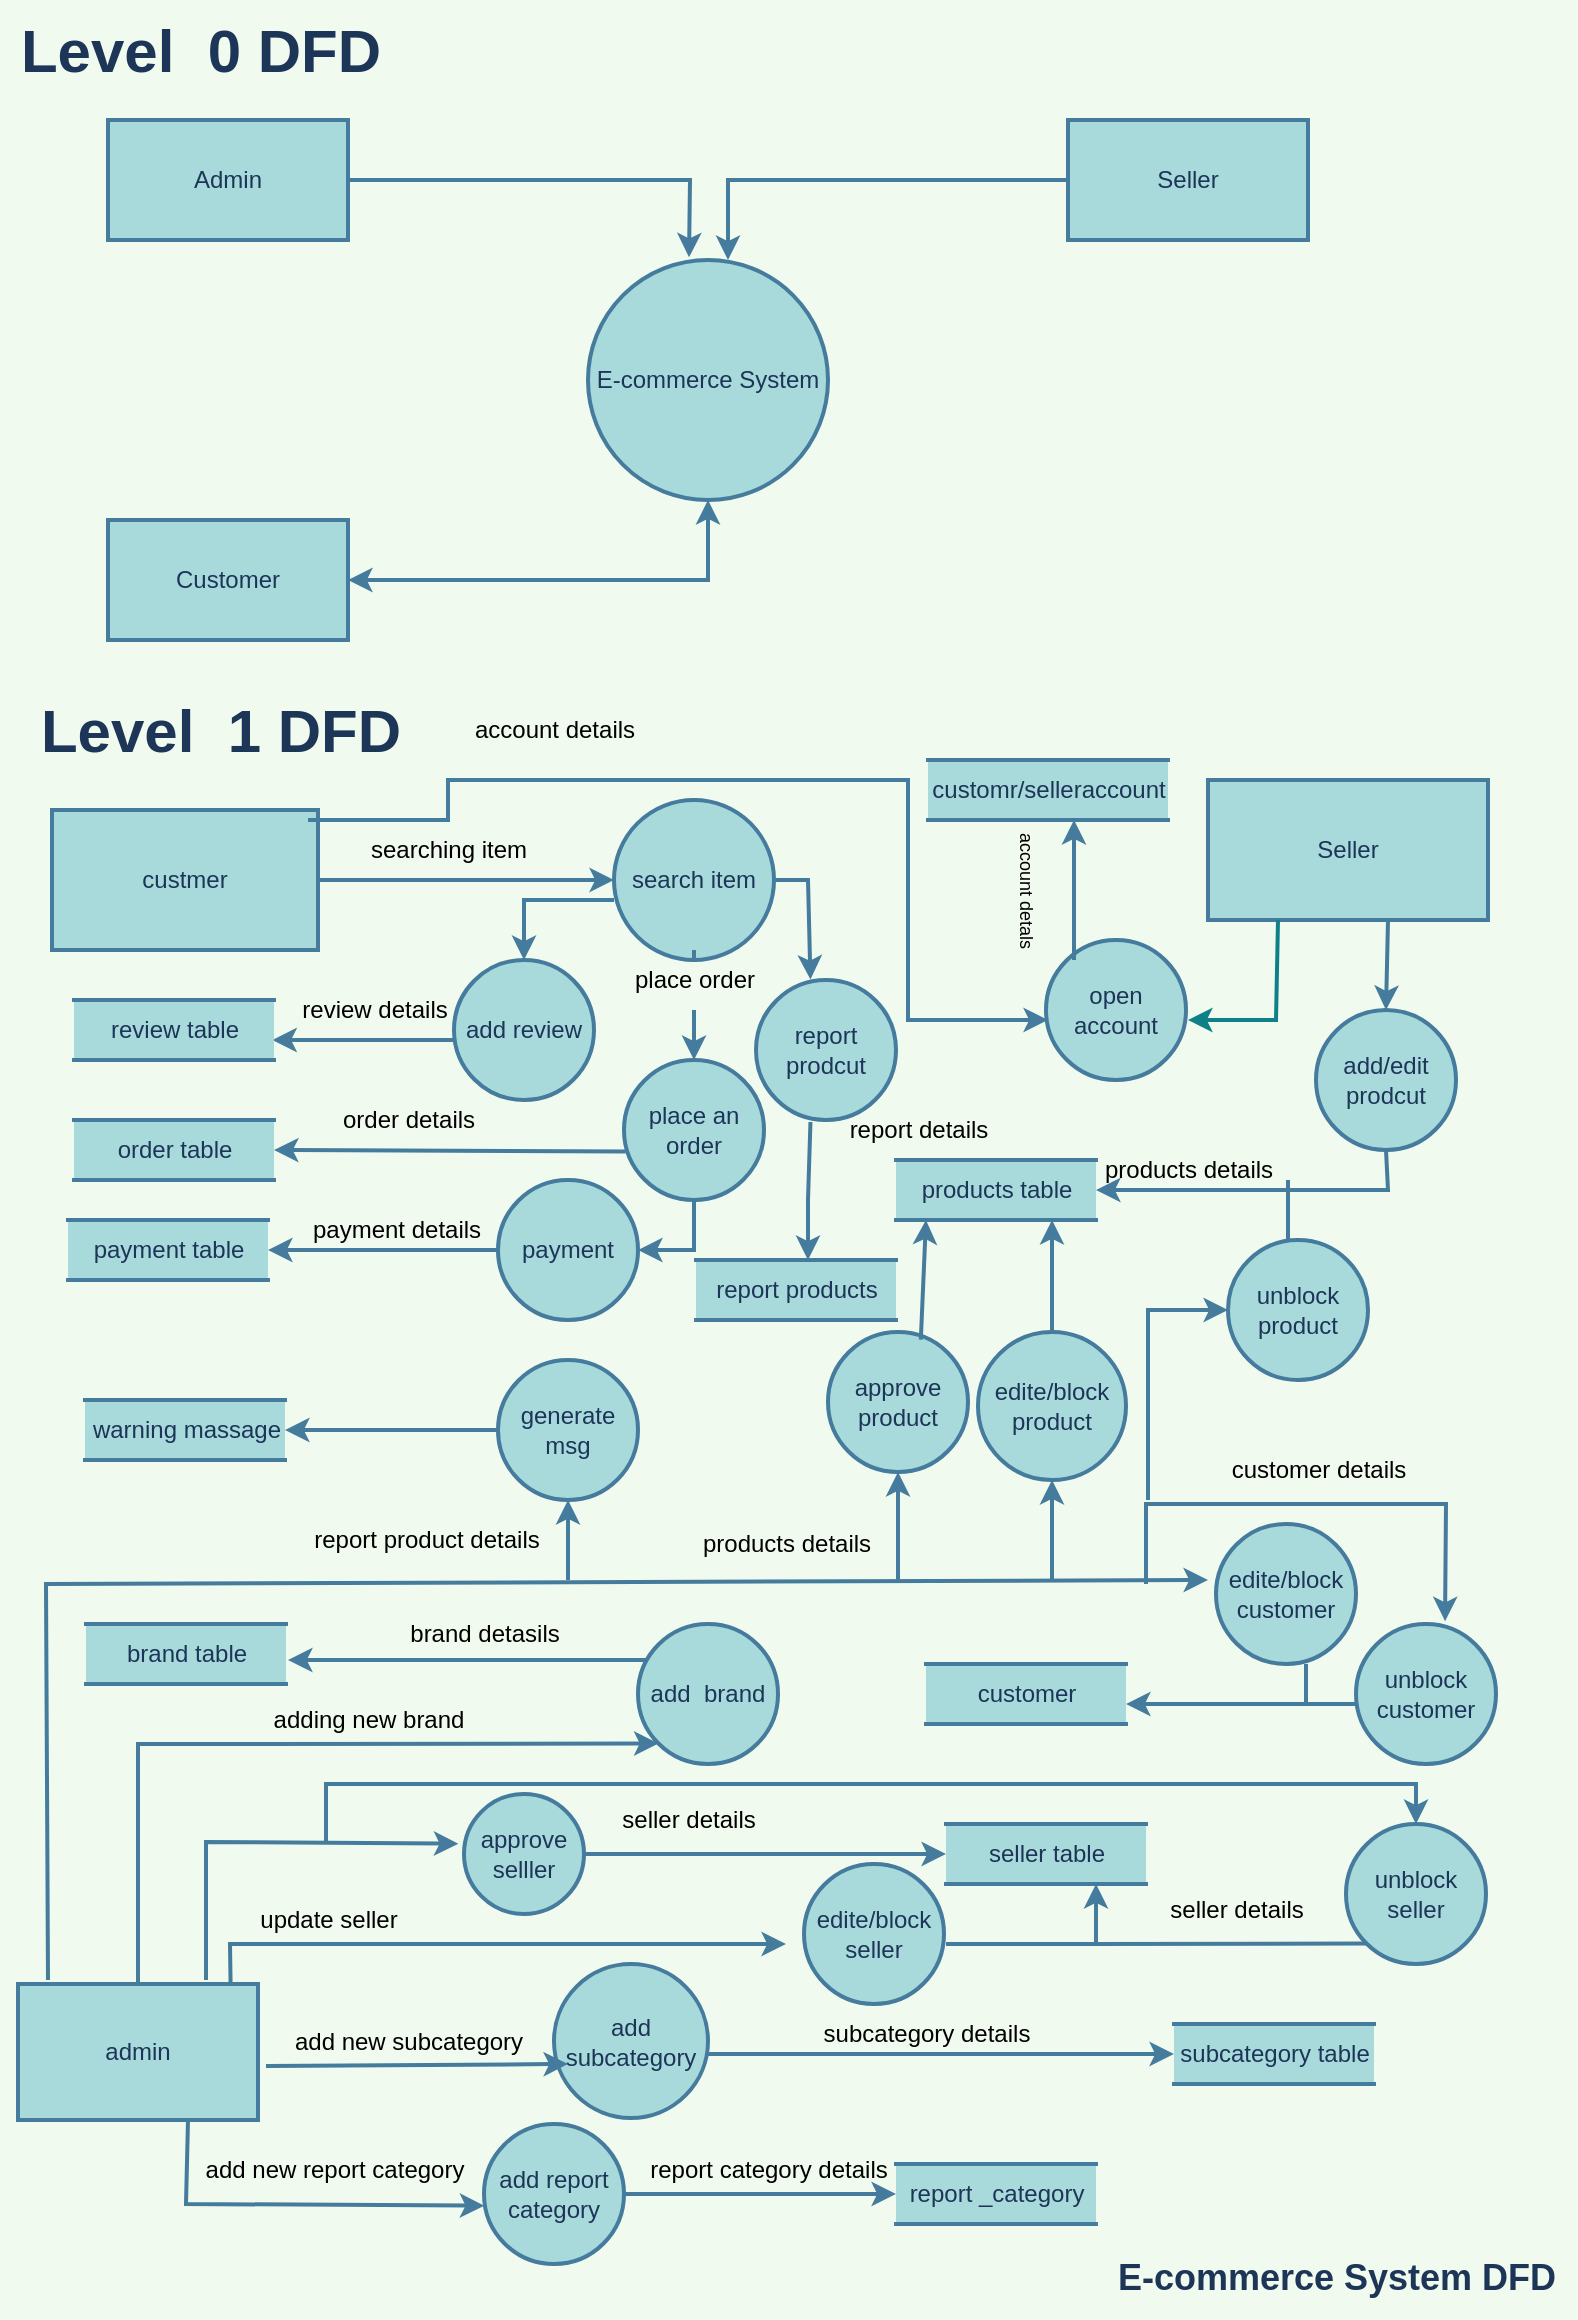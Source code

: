 <mxfile version="20.5.1" type="github">
  <diagram id="6LHt8cgfbqG_op0viOgs" name="Page-1">
    <mxGraphModel dx="1038" dy="571" grid="1" gridSize="10" guides="1" tooltips="1" connect="1" arrows="1" fold="1" page="1" pageScale="1" pageWidth="827" pageHeight="1169" background="#F1FAEE" math="0" shadow="0">
      <root>
        <mxCell id="0" />
        <mxCell id="1" parent="0" />
        <mxCell id="5K8ycT09jUTQX0kZtNFb-1" value="Admin" style="rounded=0;whiteSpace=wrap;html=1;strokeColor=#457B9D;fontColor=#1D3557;fillColor=#A8DADC;strokeWidth=2;" parent="1" vertex="1">
          <mxGeometry x="90" y="70" width="120" height="60" as="geometry" />
        </mxCell>
        <mxCell id="5K8ycT09jUTQX0kZtNFb-2" value="Customer" style="rounded=0;whiteSpace=wrap;html=1;strokeColor=#457B9D;fontColor=#1D3557;fillColor=#A8DADC;strokeWidth=2;" parent="1" vertex="1">
          <mxGeometry x="90" y="270" width="120" height="60" as="geometry" />
        </mxCell>
        <mxCell id="5K8ycT09jUTQX0kZtNFb-3" value="Seller" style="rounded=0;whiteSpace=wrap;html=1;strokeColor=#457B9D;fontColor=#1D3557;fillColor=#A8DADC;strokeWidth=2;" parent="1" vertex="1">
          <mxGeometry x="570" y="70" width="120" height="60" as="geometry" />
        </mxCell>
        <mxCell id="5K8ycT09jUTQX0kZtNFb-5" value="E-commerce System" style="ellipse;whiteSpace=wrap;html=1;aspect=fixed;strokeColor=#457B9D;fontColor=#1D3557;fillColor=#A8DADC;rounded=0;strokeWidth=2;" parent="1" vertex="1">
          <mxGeometry x="330" y="140" width="120" height="120" as="geometry" />
        </mxCell>
        <mxCell id="5K8ycT09jUTQX0kZtNFb-6" value="&lt;b style=&quot;font-size: 30px;&quot;&gt;Level&amp;nbsp; 0 DFD&lt;/b&gt;" style="text;html=1;align=center;verticalAlign=middle;resizable=0;points=[];autosize=1;strokeColor=none;fillColor=none;fontColor=#1D3557;fontSize=30;rounded=0;" parent="1" vertex="1">
          <mxGeometry x="36" y="10" width="200" height="50" as="geometry" />
        </mxCell>
        <mxCell id="5K8ycT09jUTQX0kZtNFb-7" value="" style="endArrow=classic;html=1;rounded=0;strokeColor=#457B9D;fontSize=30;fontColor=#1D3557;fillColor=#A8DADC;exitX=1;exitY=0.5;exitDx=0;exitDy=0;entryX=0.5;entryY=1;entryDx=0;entryDy=0;startArrow=classic;startFill=1;endFill=1;labelBackgroundColor=#F1FAEE;strokeWidth=2;" parent="1" source="5K8ycT09jUTQX0kZtNFb-2" target="5K8ycT09jUTQX0kZtNFb-5" edge="1">
          <mxGeometry width="50" height="50" relative="1" as="geometry">
            <mxPoint x="400" y="240" as="sourcePoint" />
            <mxPoint x="390" y="300" as="targetPoint" />
            <Array as="points">
              <mxPoint x="390" y="300" />
            </Array>
          </mxGeometry>
        </mxCell>
        <mxCell id="5K8ycT09jUTQX0kZtNFb-8" value="" style="endArrow=classic;html=1;rounded=0;strokeColor=#457B9D;fontSize=30;fontColor=#1D3557;fillColor=#A8DADC;exitX=1;exitY=0.5;exitDx=0;exitDy=0;entryX=0.421;entryY=-0.011;entryDx=0;entryDy=0;endFill=1;entryPerimeter=0;labelBackgroundColor=#F1FAEE;strokeWidth=2;" parent="1" source="5K8ycT09jUTQX0kZtNFb-1" target="5K8ycT09jUTQX0kZtNFb-5" edge="1">
          <mxGeometry width="50" height="50" relative="1" as="geometry">
            <mxPoint x="400" y="240" as="sourcePoint" />
            <mxPoint x="410" y="100" as="targetPoint" />
            <Array as="points">
              <mxPoint x="381" y="100" />
            </Array>
          </mxGeometry>
        </mxCell>
        <mxCell id="5K8ycT09jUTQX0kZtNFb-9" value="" style="endArrow=none;html=1;rounded=0;strokeColor=#457B9D;fontSize=30;fontColor=#1D3557;fillColor=#A8DADC;entryX=0;entryY=0.5;entryDx=0;entryDy=0;endFill=0;startArrow=classic;startFill=1;labelBackgroundColor=#F1FAEE;strokeWidth=2;" parent="1" target="5K8ycT09jUTQX0kZtNFb-3" edge="1">
          <mxGeometry width="50" height="50" relative="1" as="geometry">
            <mxPoint x="400" y="140" as="sourcePoint" />
            <mxPoint x="450" y="190" as="targetPoint" />
            <Array as="points">
              <mxPoint x="400" y="100" />
            </Array>
          </mxGeometry>
        </mxCell>
        <mxCell id="5K8ycT09jUTQX0kZtNFb-11" value="&lt;b style=&quot;font-size: 30px;&quot;&gt;Level&amp;nbsp; 1 DFD&lt;/b&gt;" style="text;html=1;align=center;verticalAlign=middle;resizable=0;points=[];autosize=1;strokeColor=none;fillColor=none;fontColor=#1D3557;fontSize=30;rounded=0;strokeWidth=2;" parent="1" vertex="1">
          <mxGeometry x="46" y="350" width="200" height="50" as="geometry" />
        </mxCell>
        <mxCell id="5K8ycT09jUTQX0kZtNFb-12" value="custmer" style="rounded=0;whiteSpace=wrap;html=1;strokeColor=#457B9D;fontColor=#1D3557;fillColor=#A8DADC;strokeWidth=2;" parent="1" vertex="1">
          <mxGeometry x="62" y="415" width="133" height="70" as="geometry" />
        </mxCell>
        <mxCell id="5K8ycT09jUTQX0kZtNFb-13" value="admin" style="rounded=0;whiteSpace=wrap;html=1;strokeColor=#457B9D;fontColor=#1D3557;fillColor=#A8DADC;strokeWidth=2;" parent="1" vertex="1">
          <mxGeometry x="45" y="1002" width="120" height="68" as="geometry" />
        </mxCell>
        <mxCell id="5K8ycT09jUTQX0kZtNFb-14" value="Seller" style="rounded=0;whiteSpace=wrap;html=1;strokeColor=#457B9D;fontColor=#1D3557;fillColor=#A8DADC;strokeWidth=2;" parent="1" vertex="1">
          <mxGeometry x="640" y="400" width="140" height="70" as="geometry" />
        </mxCell>
        <mxCell id="5K8ycT09jUTQX0kZtNFb-15" value="search item" style="ellipse;whiteSpace=wrap;html=1;aspect=fixed;strokeColor=#457B9D;fontColor=#1D3557;fillColor=#A8DADC;rounded=0;strokeWidth=2;" parent="1" vertex="1">
          <mxGeometry x="343" y="410" width="80" height="80" as="geometry" />
        </mxCell>
        <mxCell id="5K8ycT09jUTQX0kZtNFb-19" value="place an order" style="ellipse;whiteSpace=wrap;html=1;aspect=fixed;strokeColor=#457B9D;fontColor=#1D3557;fillColor=#A8DADC;rounded=0;strokeWidth=2;" parent="1" vertex="1">
          <mxGeometry x="348" y="540" width="70" height="70" as="geometry" />
        </mxCell>
        <mxCell id="5K8ycT09jUTQX0kZtNFb-20" value="" style="endArrow=classic;html=1;rounded=0;strokeColor=#457B9D;fontSize=30;fontColor=#1D3557;fillColor=#A8DADC;exitX=1;exitY=0.5;exitDx=0;exitDy=0;endFill=1;labelBackgroundColor=#F1FAEE;strokeWidth=2;" parent="1" source="5K8ycT09jUTQX0kZtNFb-12" edge="1">
          <mxGeometry width="50" height="50" relative="1" as="geometry">
            <mxPoint x="383" y="670" as="sourcePoint" />
            <mxPoint x="343" y="450" as="targetPoint" />
          </mxGeometry>
        </mxCell>
        <mxCell id="5K8ycT09jUTQX0kZtNFb-21" value="" style="endArrow=classic;html=1;rounded=0;strokeColor=#457B9D;fontSize=30;fontColor=#1D3557;fillColor=#A8DADC;exitX=0.5;exitY=1;exitDx=0;exitDy=0;entryX=0.5;entryY=0;entryDx=0;entryDy=0;labelBackgroundColor=#F1FAEE;strokeWidth=2;startArrow=none;" parent="1" source="WDF7Qf-4VQXUCHaemcdz-16" target="5K8ycT09jUTQX0kZtNFb-19" edge="1">
          <mxGeometry width="50" height="50" relative="1" as="geometry">
            <mxPoint x="383" y="670" as="sourcePoint" />
            <mxPoint x="433" y="620" as="targetPoint" />
          </mxGeometry>
        </mxCell>
        <mxCell id="5K8ycT09jUTQX0kZtNFb-22" value="payment" style="ellipse;whiteSpace=wrap;html=1;aspect=fixed;strokeColor=#457B9D;fontColor=#1D3557;fillColor=#A8DADC;rounded=0;strokeWidth=2;" parent="1" vertex="1">
          <mxGeometry x="285" y="600" width="70" height="70" as="geometry" />
        </mxCell>
        <mxCell id="5K8ycT09jUTQX0kZtNFb-23" value="" style="endArrow=classic;html=1;rounded=0;strokeColor=#457B9D;fontSize=30;fontColor=#1D3557;fillColor=#A8DADC;exitX=0.5;exitY=1;exitDx=0;exitDy=0;entryX=1;entryY=0.5;entryDx=0;entryDy=0;labelBackgroundColor=#F1FAEE;strokeWidth=2;" parent="1" source="5K8ycT09jUTQX0kZtNFb-19" target="5K8ycT09jUTQX0kZtNFb-22" edge="1">
          <mxGeometry width="50" height="50" relative="1" as="geometry">
            <mxPoint x="493" y="600" as="sourcePoint" />
            <mxPoint x="493" y="650" as="targetPoint" />
            <Array as="points">
              <mxPoint x="383" y="635" />
            </Array>
          </mxGeometry>
        </mxCell>
        <mxCell id="5K8ycT09jUTQX0kZtNFb-24" value="" style="endArrow=classic;html=1;rounded=0;strokeColor=#457B9D;fontSize=30;fontColor=#1D3557;fillColor=#A8DADC;entryX=1;entryY=0.5;entryDx=0;entryDy=0;exitX=0.012;exitY=0.653;exitDx=0;exitDy=0;exitPerimeter=0;labelBackgroundColor=#F1FAEE;strokeWidth=2;" parent="1" source="5K8ycT09jUTQX0kZtNFb-19" edge="1">
          <mxGeometry width="50" height="50" relative="1" as="geometry">
            <mxPoint x="343" y="585" as="sourcePoint" />
            <mxPoint x="173" y="585" as="targetPoint" />
          </mxGeometry>
        </mxCell>
        <mxCell id="5K8ycT09jUTQX0kZtNFb-27" value="" style="endArrow=classic;html=1;rounded=0;strokeColor=#457B9D;fontSize=30;fontColor=#1D3557;fillColor=#A8DADC;entryX=1;entryY=0.5;entryDx=0;entryDy=0;exitX=0;exitY=0.5;exitDx=0;exitDy=0;labelBackgroundColor=#F1FAEE;strokeWidth=2;" parent="1" source="5K8ycT09jUTQX0kZtNFb-22" target="5K8ycT09jUTQX0kZtNFb-30" edge="1">
          <mxGeometry width="50" height="50" relative="1" as="geometry">
            <mxPoint x="348.0" y="730.71" as="sourcePoint" />
            <mxPoint x="179" y="730" as="targetPoint" />
          </mxGeometry>
        </mxCell>
        <mxCell id="5K8ycT09jUTQX0kZtNFb-30" value="payment table" style="html=1;dashed=0;whitespace=wrap;shape=partialRectangle;right=0;left=0;strokeColor=#457B9D;fontSize=12;fontColor=#1D3557;fillColor=#A8DADC;rounded=0;strokeWidth=2;" parent="1" vertex="1">
          <mxGeometry x="70" y="620" width="100" height="30" as="geometry" />
        </mxCell>
        <mxCell id="5K8ycT09jUTQX0kZtNFb-32" value="order table" style="html=1;dashed=0;whitespace=wrap;shape=partialRectangle;right=0;left=0;strokeColor=#457B9D;fontSize=12;fontColor=#1D3557;fillColor=#A8DADC;rounded=0;strokeWidth=2;" parent="1" vertex="1">
          <mxGeometry x="73" y="570" width="100" height="30" as="geometry" />
        </mxCell>
        <mxCell id="5K8ycT09jUTQX0kZtNFb-33" value="products table" style="html=1;dashed=0;whitespace=wrap;shape=partialRectangle;right=0;left=0;strokeColor=#457B9D;fontSize=12;fontColor=#1D3557;fillColor=#A8DADC;rounded=0;strokeWidth=2;" parent="1" vertex="1">
          <mxGeometry x="484" y="590" width="100" height="30" as="geometry" />
        </mxCell>
        <mxCell id="5K8ycT09jUTQX0kZtNFb-34" value="" style="endArrow=classic;html=1;rounded=0;strokeColor=#457B9D;fontSize=12;fontColor=#1D3557;fillColor=#A8DADC;exitX=0.389;exitY=1.014;exitDx=0;exitDy=0;startArrow=none;labelBackgroundColor=#F1FAEE;strokeWidth=2;exitPerimeter=0;" parent="1" source="5K8ycT09jUTQX0kZtNFb-35" edge="1">
          <mxGeometry width="50" height="50" relative="1" as="geometry">
            <mxPoint x="393" y="630" as="sourcePoint" />
            <mxPoint x="440" y="640" as="targetPoint" />
            <Array as="points">
              <mxPoint x="440" y="610" />
            </Array>
          </mxGeometry>
        </mxCell>
        <mxCell id="5K8ycT09jUTQX0kZtNFb-35" value="report prodcut" style="ellipse;whiteSpace=wrap;html=1;aspect=fixed;strokeColor=#457B9D;fontColor=#1D3557;fillColor=#A8DADC;rounded=0;strokeWidth=2;" parent="1" vertex="1">
          <mxGeometry x="414" y="500" width="70" height="70" as="geometry" />
        </mxCell>
        <mxCell id="5K8ycT09jUTQX0kZtNFb-36" value="" style="endArrow=classic;html=1;rounded=0;strokeColor=#457B9D;fontSize=12;fontColor=#1D3557;fillColor=#A8DADC;exitX=1;exitY=0.5;exitDx=0;exitDy=0;entryX=0.389;entryY=-0.003;entryDx=0;entryDy=0;endFill=1;labelBackgroundColor=#F1FAEE;strokeWidth=2;entryPerimeter=0;" parent="1" source="5K8ycT09jUTQX0kZtNFb-15" target="5K8ycT09jUTQX0kZtNFb-35" edge="1">
          <mxGeometry width="50" height="50" relative="1" as="geometry">
            <mxPoint x="423.0" y="450" as="sourcePoint" />
            <mxPoint x="503" y="450" as="targetPoint" />
            <Array as="points">
              <mxPoint x="440" y="450" />
            </Array>
          </mxGeometry>
        </mxCell>
        <mxCell id="5K8ycT09jUTQX0kZtNFb-37" value="add review" style="ellipse;whiteSpace=wrap;html=1;aspect=fixed;strokeColor=#457B9D;fontColor=#1D3557;fillColor=#A8DADC;rounded=0;strokeWidth=2;" parent="1" vertex="1">
          <mxGeometry x="263" y="490" width="70" height="70" as="geometry" />
        </mxCell>
        <mxCell id="5K8ycT09jUTQX0kZtNFb-38" value="" style="endArrow=classic;html=1;rounded=0;strokeColor=#457B9D;fontSize=12;fontColor=#1D3557;fillColor=#A8DADC;entryX=0.5;entryY=0;entryDx=0;entryDy=0;labelBackgroundColor=#F1FAEE;strokeWidth=2;" parent="1" target="5K8ycT09jUTQX0kZtNFb-37" edge="1">
          <mxGeometry width="50" height="50" relative="1" as="geometry">
            <mxPoint x="343" y="460" as="sourcePoint" />
            <mxPoint x="443" y="580" as="targetPoint" />
            <Array as="points">
              <mxPoint x="298" y="460" />
            </Array>
          </mxGeometry>
        </mxCell>
        <mxCell id="5K8ycT09jUTQX0kZtNFb-39" value="" style="endArrow=classic;html=1;rounded=0;strokeColor=#457B9D;fontSize=30;fontColor=#1D3557;fillColor=#A8DADC;entryX=1;entryY=0.5;entryDx=0;entryDy=0;labelBackgroundColor=#F1FAEE;strokeWidth=2;" parent="1" edge="1">
          <mxGeometry width="50" height="50" relative="1" as="geometry">
            <mxPoint x="263" y="530" as="sourcePoint" />
            <mxPoint x="172.16" y="530" as="targetPoint" />
          </mxGeometry>
        </mxCell>
        <mxCell id="5K8ycT09jUTQX0kZtNFb-40" value="review table" style="html=1;dashed=0;whitespace=wrap;shape=partialRectangle;right=0;left=0;strokeColor=#457B9D;fontSize=12;fontColor=#1D3557;fillColor=#A8DADC;rounded=0;strokeWidth=2;" parent="1" vertex="1">
          <mxGeometry x="73" y="510" width="100" height="30" as="geometry" />
        </mxCell>
        <mxCell id="5K8ycT09jUTQX0kZtNFb-41" value="add/edit prodcut" style="ellipse;whiteSpace=wrap;html=1;aspect=fixed;strokeColor=#457B9D;fontColor=#1D3557;fillColor=#A8DADC;rounded=0;strokeWidth=2;" parent="1" vertex="1">
          <mxGeometry x="694" y="515" width="70" height="70" as="geometry" />
        </mxCell>
        <mxCell id="5K8ycT09jUTQX0kZtNFb-42" value="" style="endArrow=classic;html=1;rounded=0;strokeColor=#457B9D;fontSize=12;fontColor=#1D3557;fillColor=#A8DADC;exitX=0.5;exitY=1;exitDx=0;exitDy=0;entryX=1;entryY=0.5;entryDx=0;entryDy=0;labelBackgroundColor=#F1FAEE;strokeWidth=2;" parent="1" source="5K8ycT09jUTQX0kZtNFb-41" target="5K8ycT09jUTQX0kZtNFb-33" edge="1">
          <mxGeometry width="50" height="50" relative="1" as="geometry">
            <mxPoint x="393" y="640" as="sourcePoint" />
            <mxPoint x="443" y="590" as="targetPoint" />
            <Array as="points">
              <mxPoint x="730" y="605" />
            </Array>
          </mxGeometry>
        </mxCell>
        <mxCell id="5K8ycT09jUTQX0kZtNFb-43" value="" style="endArrow=classic;html=1;rounded=0;strokeColor=#457B9D;fontSize=30;fontColor=#1D3557;fillColor=#A8DADC;entryX=0.5;entryY=0;entryDx=0;entryDy=0;labelBackgroundColor=#F1FAEE;strokeWidth=2;" parent="1" target="5K8ycT09jUTQX0kZtNFb-41" edge="1">
          <mxGeometry width="50" height="50" relative="1" as="geometry">
            <mxPoint x="730" y="470" as="sourcePoint" />
            <mxPoint x="687.57" y="520" as="targetPoint" />
          </mxGeometry>
        </mxCell>
        <mxCell id="5K8ycT09jUTQX0kZtNFb-44" value="add&amp;nbsp; brand" style="ellipse;whiteSpace=wrap;html=1;aspect=fixed;strokeColor=#457B9D;fontColor=#1D3557;fillColor=#A8DADC;rounded=0;strokeWidth=2;" parent="1" vertex="1">
          <mxGeometry x="355" y="822" width="70" height="70" as="geometry" />
        </mxCell>
        <mxCell id="5K8ycT09jUTQX0kZtNFb-45" value="add subcategory" style="ellipse;whiteSpace=wrap;html=1;aspect=fixed;strokeColor=#457B9D;fontColor=#1D3557;fillColor=#A8DADC;rounded=0;strokeWidth=2;" parent="1" vertex="1">
          <mxGeometry x="313" y="992" width="77" height="77" as="geometry" />
        </mxCell>
        <mxCell id="5K8ycT09jUTQX0kZtNFb-47" value="" style="endArrow=classic;html=1;rounded=0;strokeColor=#457B9D;fontSize=12;fontColor=#1D3557;fillColor=#A8DADC;labelBackgroundColor=#F1FAEE;strokeWidth=2;" parent="1" edge="1">
          <mxGeometry width="50" height="50" relative="1" as="geometry">
            <mxPoint x="169" y="1043" as="sourcePoint" />
            <mxPoint x="320" y="1042" as="targetPoint" />
            <Array as="points" />
          </mxGeometry>
        </mxCell>
        <mxCell id="5K8ycT09jUTQX0kZtNFb-48" value="add report category" style="ellipse;whiteSpace=wrap;html=1;aspect=fixed;strokeColor=#457B9D;fontColor=#1D3557;fillColor=#A8DADC;rounded=0;strokeWidth=2;" parent="1" vertex="1">
          <mxGeometry x="278" y="1072" width="70" height="70" as="geometry" />
        </mxCell>
        <mxCell id="5K8ycT09jUTQX0kZtNFb-49" value="" style="endArrow=classic;html=1;rounded=0;strokeColor=#457B9D;fontSize=12;fontColor=#1D3557;fillColor=#A8DADC;entryX=-0.047;entryY=0.414;entryDx=0;entryDy=0;entryPerimeter=0;labelBackgroundColor=#F1FAEE;strokeWidth=2;" parent="1" target="5K8ycT09jUTQX0kZtNFb-55" edge="1">
          <mxGeometry width="50" height="50" relative="1" as="geometry">
            <mxPoint x="139" y="1000" as="sourcePoint" />
            <mxPoint x="159" y="932" as="targetPoint" />
            <Array as="points">
              <mxPoint x="139" y="931" />
            </Array>
          </mxGeometry>
        </mxCell>
        <mxCell id="5K8ycT09jUTQX0kZtNFb-50" value="brand table" style="html=1;dashed=0;whitespace=wrap;shape=partialRectangle;right=0;left=0;strokeColor=#457B9D;fontSize=12;fontColor=#1D3557;fillColor=#A8DADC;rounded=0;strokeWidth=2;" parent="1" vertex="1">
          <mxGeometry x="79" y="822" width="100" height="30" as="geometry" />
        </mxCell>
        <mxCell id="5K8ycT09jUTQX0kZtNFb-51" value="" style="endArrow=classic;html=1;rounded=0;strokeColor=#457B9D;fontSize=12;fontColor=#1D3557;fillColor=#A8DADC;labelBackgroundColor=#F1FAEE;strokeWidth=2;" parent="1" edge="1">
          <mxGeometry width="50" height="50" relative="1" as="geometry">
            <mxPoint x="359" y="840" as="sourcePoint" />
            <mxPoint x="180" y="840" as="targetPoint" />
            <Array as="points">
              <mxPoint x="359" y="840" />
            </Array>
          </mxGeometry>
        </mxCell>
        <mxCell id="5K8ycT09jUTQX0kZtNFb-52" value="" style="endArrow=classic;html=1;rounded=0;strokeColor=#457B9D;fontSize=12;fontColor=#1D3557;fillColor=#A8DADC;entryX=0.002;entryY=0.583;entryDx=0;entryDy=0;entryPerimeter=0;labelBackgroundColor=#F1FAEE;strokeWidth=2;" parent="1" target="5K8ycT09jUTQX0kZtNFb-48" edge="1">
          <mxGeometry width="50" height="50" relative="1" as="geometry">
            <mxPoint x="130" y="1070" as="sourcePoint" />
            <mxPoint x="179" y="1012" as="targetPoint" />
            <Array as="points">
              <mxPoint x="129" y="1112" />
            </Array>
          </mxGeometry>
        </mxCell>
        <mxCell id="5K8ycT09jUTQX0kZtNFb-53" value="report _category" style="html=1;dashed=0;whitespace=wrap;shape=partialRectangle;right=0;left=0;strokeColor=#457B9D;fontSize=12;fontColor=#1D3557;fillColor=#A8DADC;rounded=0;strokeWidth=2;" parent="1" vertex="1">
          <mxGeometry x="484" y="1092" width="100" height="30" as="geometry" />
        </mxCell>
        <mxCell id="5K8ycT09jUTQX0kZtNFb-55" value="approve selller" style="ellipse;whiteSpace=wrap;html=1;aspect=fixed;strokeColor=#457B9D;fontColor=#1D3557;fillColor=#A8DADC;rounded=0;strokeWidth=2;" parent="1" vertex="1">
          <mxGeometry x="268" y="907" width="60" height="60" as="geometry" />
        </mxCell>
        <mxCell id="5K8ycT09jUTQX0kZtNFb-56" value="" style="endArrow=classic;html=1;rounded=0;strokeColor=#457B9D;fontSize=12;fontColor=#1D3557;fillColor=#A8DADC;entryX=0;entryY=1;entryDx=0;entryDy=0;labelBackgroundColor=#F1FAEE;strokeWidth=2;" parent="1" source="5K8ycT09jUTQX0kZtNFb-13" target="5K8ycT09jUTQX0kZtNFb-44" edge="1">
          <mxGeometry width="50" height="50" relative="1" as="geometry">
            <mxPoint x="169" y="1032" as="sourcePoint" />
            <mxPoint x="279" y="1012" as="targetPoint" />
            <Array as="points">
              <mxPoint x="105" y="882" />
            </Array>
          </mxGeometry>
        </mxCell>
        <mxCell id="5K8ycT09jUTQX0kZtNFb-57" value="subcategory table" style="html=1;dashed=0;whitespace=wrap;shape=partialRectangle;right=0;left=0;strokeColor=#457B9D;fontSize=12;fontColor=#1D3557;fillColor=#A8DADC;rounded=0;strokeWidth=2;" parent="1" vertex="1">
          <mxGeometry x="623" y="1022" width="100" height="30" as="geometry" />
        </mxCell>
        <mxCell id="5K8ycT09jUTQX0kZtNFb-58" value="seller table" style="html=1;dashed=0;whitespace=wrap;shape=partialRectangle;right=0;left=0;strokeColor=#457B9D;fontSize=12;fontColor=#1D3557;fillColor=#A8DADC;rounded=0;strokeWidth=2;" parent="1" vertex="1">
          <mxGeometry x="509" y="922" width="100" height="30" as="geometry" />
        </mxCell>
        <mxCell id="5K8ycT09jUTQX0kZtNFb-59" value="edite/block&lt;br&gt;customer" style="ellipse;whiteSpace=wrap;html=1;aspect=fixed;strokeColor=#457B9D;fontColor=#1D3557;fillColor=#A8DADC;rounded=0;strokeWidth=2;" parent="1" vertex="1">
          <mxGeometry x="644" y="772" width="70" height="70" as="geometry" />
        </mxCell>
        <mxCell id="5K8ycT09jUTQX0kZtNFb-60" value="customer" style="html=1;dashed=0;whitespace=wrap;shape=partialRectangle;right=0;left=0;strokeColor=#457B9D;fontSize=12;fontColor=#1D3557;fillColor=#A8DADC;rounded=0;strokeWidth=2;" parent="1" vertex="1">
          <mxGeometry x="499" y="842" width="100" height="30" as="geometry" />
        </mxCell>
        <mxCell id="5K8ycT09jUTQX0kZtNFb-61" value="" style="endArrow=classic;html=1;rounded=0;strokeColor=#457B9D;fontSize=12;fontColor=#1D3557;fillColor=#A8DADC;labelBackgroundColor=#F1FAEE;strokeWidth=2;" parent="1" edge="1">
          <mxGeometry width="50" height="50" relative="1" as="geometry">
            <mxPoint x="60" y="1000" as="sourcePoint" />
            <mxPoint x="640" y="800" as="targetPoint" />
            <Array as="points">
              <mxPoint x="59" y="802" />
            </Array>
          </mxGeometry>
        </mxCell>
        <mxCell id="5K8ycT09jUTQX0kZtNFb-62" value="" style="endArrow=classic;html=1;rounded=0;strokeColor=#457B9D;fontSize=12;fontColor=#1D3557;fillColor=#A8DADC;labelBackgroundColor=#F1FAEE;strokeWidth=2;" parent="1" edge="1">
          <mxGeometry width="50" height="50" relative="1" as="geometry">
            <mxPoint x="689" y="842" as="sourcePoint" />
            <mxPoint x="599" y="862" as="targetPoint" />
            <Array as="points">
              <mxPoint x="689" y="862" />
            </Array>
          </mxGeometry>
        </mxCell>
        <mxCell id="5K8ycT09jUTQX0kZtNFb-63" value="" style="endArrow=classic;html=1;rounded=0;strokeColor=#457B9D;fontSize=12;fontColor=#1D3557;fillColor=#A8DADC;exitX=1;exitY=0.5;exitDx=0;exitDy=0;entryX=0;entryY=0.5;entryDx=0;entryDy=0;labelBackgroundColor=#F1FAEE;strokeWidth=2;" parent="1" source="5K8ycT09jUTQX0kZtNFb-55" target="5K8ycT09jUTQX0kZtNFb-58" edge="1">
          <mxGeometry width="50" height="50" relative="1" as="geometry">
            <mxPoint x="379" y="952" as="sourcePoint" />
            <mxPoint x="429" y="902" as="targetPoint" />
          </mxGeometry>
        </mxCell>
        <mxCell id="5K8ycT09jUTQX0kZtNFb-65" value="" style="endArrow=classic;html=1;rounded=0;strokeColor=#457B9D;fontSize=12;fontColor=#1D3557;fillColor=#A8DADC;entryX=0;entryY=0.5;entryDx=0;entryDy=0;labelBackgroundColor=#F1FAEE;strokeWidth=2;" parent="1" target="5K8ycT09jUTQX0kZtNFb-57" edge="1">
          <mxGeometry width="50" height="50" relative="1" as="geometry">
            <mxPoint x="389" y="1037" as="sourcePoint" />
            <mxPoint x="473" y="982" as="targetPoint" />
          </mxGeometry>
        </mxCell>
        <mxCell id="5K8ycT09jUTQX0kZtNFb-66" value="" style="endArrow=classic;html=1;rounded=0;strokeColor=#457B9D;fontSize=12;fontColor=#1D3557;fillColor=#A8DADC;entryX=0;entryY=0.5;entryDx=0;entryDy=0;exitX=1;exitY=0.5;exitDx=0;exitDy=0;labelBackgroundColor=#F1FAEE;strokeWidth=2;" parent="1" source="5K8ycT09jUTQX0kZtNFb-48" target="5K8ycT09jUTQX0kZtNFb-53" edge="1">
          <mxGeometry width="50" height="50" relative="1" as="geometry">
            <mxPoint x="379" y="1122" as="sourcePoint" />
            <mxPoint x="429" y="1072" as="targetPoint" />
          </mxGeometry>
        </mxCell>
        <mxCell id="5K8ycT09jUTQX0kZtNFb-69" value="" style="endArrow=classic;html=1;rounded=0;strokeColor=#457B9D;fontSize=12;fontColor=#1D3557;fillColor=#A8DADC;labelBackgroundColor=#F1FAEE;strokeWidth=2;" parent="1" edge="1">
          <mxGeometry width="50" height="50" relative="1" as="geometry">
            <mxPoint x="151.29" y="1002" as="sourcePoint" />
            <mxPoint x="429" y="982" as="targetPoint" />
            <Array as="points">
              <mxPoint x="151" y="982" />
            </Array>
          </mxGeometry>
        </mxCell>
        <mxCell id="5K8ycT09jUTQX0kZtNFb-70" value="edite/block&lt;br&gt;seller" style="ellipse;whiteSpace=wrap;html=1;aspect=fixed;strokeColor=#457B9D;fontColor=#1D3557;fillColor=#A8DADC;rounded=0;strokeWidth=2;" parent="1" vertex="1">
          <mxGeometry x="438" y="942" width="70" height="70" as="geometry" />
        </mxCell>
        <mxCell id="5K8ycT09jUTQX0kZtNFb-72" value="" style="endArrow=classic;html=1;rounded=0;strokeColor=#457B9D;fontSize=12;fontColor=#1D3557;fillColor=#A8DADC;entryX=0.75;entryY=1;entryDx=0;entryDy=0;labelBackgroundColor=#F1FAEE;strokeWidth=2;" parent="1" target="5K8ycT09jUTQX0kZtNFb-58" edge="1">
          <mxGeometry width="50" height="50" relative="1" as="geometry">
            <mxPoint x="509" y="982" as="sourcePoint" />
            <mxPoint x="788.14" y="1042.81" as="targetPoint" />
            <Array as="points">
              <mxPoint x="584" y="982" />
            </Array>
          </mxGeometry>
        </mxCell>
        <mxCell id="5K8ycT09jUTQX0kZtNFb-75" value="" style="endArrow=classic;html=1;rounded=0;strokeColor=#457B9D;fontSize=12;fontColor=#1D3557;fillColor=#A8DADC;entryX=0.636;entryY=-0.02;entryDx=0;entryDy=0;entryPerimeter=0;labelBackgroundColor=#F1FAEE;strokeWidth=2;" parent="1" target="5K8ycT09jUTQX0kZtNFb-76" edge="1">
          <mxGeometry width="50" height="50" relative="1" as="geometry">
            <mxPoint x="609" y="802" as="sourcePoint" />
            <mxPoint x="669" y="722" as="targetPoint" />
            <Array as="points">
              <mxPoint x="609" y="762" />
              <mxPoint x="759" y="762" />
            </Array>
          </mxGeometry>
        </mxCell>
        <mxCell id="5K8ycT09jUTQX0kZtNFb-76" value="unblock customer" style="ellipse;whiteSpace=wrap;html=1;aspect=fixed;strokeColor=#457B9D;fontColor=#1D3557;fillColor=#A8DADC;rounded=0;strokeWidth=2;" parent="1" vertex="1">
          <mxGeometry x="714" y="822" width="70" height="70" as="geometry" />
        </mxCell>
        <mxCell id="5K8ycT09jUTQX0kZtNFb-77" value="" style="endArrow=none;html=1;rounded=0;strokeColor=#457B9D;fontSize=12;fontColor=#1D3557;fillColor=#A8DADC;labelBackgroundColor=#F1FAEE;strokeWidth=2;" parent="1" edge="1">
          <mxGeometry width="50" height="50" relative="1" as="geometry">
            <mxPoint x="689" y="862" as="sourcePoint" />
            <mxPoint x="714" y="862" as="targetPoint" />
          </mxGeometry>
        </mxCell>
        <mxCell id="5K8ycT09jUTQX0kZtNFb-86" value="unblock seller" style="ellipse;whiteSpace=wrap;html=1;aspect=fixed;strokeColor=#457B9D;fontColor=#1D3557;fillColor=#A8DADC;rounded=0;strokeWidth=2;" parent="1" vertex="1">
          <mxGeometry x="709" y="922" width="70" height="70" as="geometry" />
        </mxCell>
        <mxCell id="5K8ycT09jUTQX0kZtNFb-87" value="" style="endArrow=none;html=1;exitX=0;exitY=1;exitDx=0;exitDy=0;labelBackgroundColor=#F1FAEE;strokeColor=#457B9D;fontColor=#1D3557;endFill=0;strokeWidth=2;" parent="1" source="5K8ycT09jUTQX0kZtNFb-86" edge="1">
          <mxGeometry width="50" height="50" relative="1" as="geometry">
            <mxPoint x="379" y="1002" as="sourcePoint" />
            <mxPoint x="579" y="982" as="targetPoint" />
          </mxGeometry>
        </mxCell>
        <mxCell id="5K8ycT09jUTQX0kZtNFb-88" value="" style="endArrow=classic;html=1;rounded=0;strokeColor=#457B9D;fontColor=#1D3557;fillColor=#A8DADC;entryX=0.5;entryY=0;entryDx=0;entryDy=0;strokeWidth=2;" parent="1" target="5K8ycT09jUTQX0kZtNFb-86" edge="1">
          <mxGeometry width="50" height="50" relative="1" as="geometry">
            <mxPoint x="199" y="932" as="sourcePoint" />
            <mxPoint x="429" y="862" as="targetPoint" />
            <Array as="points">
              <mxPoint x="199" y="902" />
              <mxPoint x="744" y="902" />
            </Array>
          </mxGeometry>
        </mxCell>
        <mxCell id="5K8ycT09jUTQX0kZtNFb-89" value="&lt;font size=&quot;1&quot; style=&quot;&quot;&gt;&lt;b style=&quot;font-size: 18px;&quot;&gt;E-commerce System DFD&lt;/b&gt;&lt;/font&gt;" style="text;html=1;align=center;verticalAlign=middle;resizable=0;points=[];autosize=1;strokeColor=none;fillColor=none;fontColor=#1D3557;" parent="1" vertex="1">
          <mxGeometry x="584" y="1129" width="240" height="40" as="geometry" />
        </mxCell>
        <mxCell id="WDF7Qf-4VQXUCHaemcdz-4" value="review details" style="text;html=1;align=center;verticalAlign=middle;resizable=0;points=[];autosize=1;strokeColor=none;fillColor=none;" parent="1" vertex="1">
          <mxGeometry x="173" y="500" width="100" height="30" as="geometry" />
        </mxCell>
        <mxCell id="WDF7Qf-4VQXUCHaemcdz-5" value="products details" style="text;html=1;align=center;verticalAlign=middle;resizable=0;points=[];autosize=1;strokeColor=none;fillColor=none;" parent="1" vertex="1">
          <mxGeometry x="575" y="580" width="110" height="30" as="geometry" />
        </mxCell>
        <mxCell id="WDF7Qf-4VQXUCHaemcdz-6" value="order details" style="text;html=1;align=center;verticalAlign=middle;resizable=0;points=[];autosize=1;strokeColor=none;fillColor=none;" parent="1" vertex="1">
          <mxGeometry x="195" y="555" width="90" height="30" as="geometry" />
        </mxCell>
        <mxCell id="WDF7Qf-4VQXUCHaemcdz-7" value="payment details" style="text;html=1;align=center;verticalAlign=middle;resizable=0;points=[];autosize=1;strokeColor=none;fillColor=none;" parent="1" vertex="1">
          <mxGeometry x="179" y="610" width="110" height="30" as="geometry" />
        </mxCell>
        <mxCell id="WDF7Qf-4VQXUCHaemcdz-8" value="report details" style="text;html=1;align=center;verticalAlign=middle;resizable=0;points=[];autosize=1;strokeColor=none;fillColor=none;" parent="1" vertex="1">
          <mxGeometry x="450" y="560" width="90" height="30" as="geometry" />
        </mxCell>
        <mxCell id="WDF7Qf-4VQXUCHaemcdz-9" value="open account" style="ellipse;whiteSpace=wrap;html=1;aspect=fixed;strokeColor=#457B9D;fontColor=#1D3557;fillColor=#A8DADC;rounded=0;strokeWidth=2;" parent="1" vertex="1">
          <mxGeometry x="559" y="480" width="70" height="70" as="geometry" />
        </mxCell>
        <mxCell id="WDF7Qf-4VQXUCHaemcdz-10" value="" style="endArrow=classic;html=1;rounded=0;strokeWidth=2;exitX=0.25;exitY=1;exitDx=0;exitDy=0;fillColor=#b0e3e6;strokeColor=#0e8088;" parent="1" source="5K8ycT09jUTQX0kZtNFb-14" edge="1">
          <mxGeometry width="50" height="50" relative="1" as="geometry">
            <mxPoint x="390" y="420" as="sourcePoint" />
            <mxPoint x="630" y="520" as="targetPoint" />
            <Array as="points">
              <mxPoint x="674" y="520" />
            </Array>
          </mxGeometry>
        </mxCell>
        <mxCell id="WDF7Qf-4VQXUCHaemcdz-11" value="customr/selleraccount" style="html=1;dashed=0;whitespace=wrap;shape=partialRectangle;right=0;left=0;strokeColor=#457B9D;fontSize=12;fontColor=#1D3557;fillColor=#A8DADC;rounded=0;strokeWidth=2;" parent="1" vertex="1">
          <mxGeometry x="500" y="390" width="120" height="30" as="geometry" />
        </mxCell>
        <mxCell id="WDF7Qf-4VQXUCHaemcdz-14" value="" style="endArrow=classic;html=1;rounded=0;strokeColor=#457B9D;fontSize=30;fontColor=#1D3557;fillColor=#A8DADC;labelBackgroundColor=#F1FAEE;strokeWidth=2;" parent="1" edge="1">
          <mxGeometry width="50" height="50" relative="1" as="geometry">
            <mxPoint x="573" y="490" as="sourcePoint" />
            <mxPoint x="573" y="420" as="targetPoint" />
          </mxGeometry>
        </mxCell>
        <mxCell id="WDF7Qf-4VQXUCHaemcdz-15" value="&lt;font style=&quot;font-size: 9px;&quot;&gt;account detals&lt;/font&gt;" style="text;html=1;align=center;verticalAlign=middle;resizable=0;points=[];autosize=1;strokeColor=none;fillColor=none;rotation=90;strokeWidth=6;" parent="1" vertex="1">
          <mxGeometry x="510" y="440" width="80" height="30" as="geometry" />
        </mxCell>
        <mxCell id="WDF7Qf-4VQXUCHaemcdz-17" value="searching item" style="text;html=1;align=center;verticalAlign=middle;resizable=0;points=[];autosize=1;strokeColor=none;fillColor=none;fontSize=12;" parent="1" vertex="1">
          <mxGeometry x="210" y="420" width="100" height="30" as="geometry" />
        </mxCell>
        <mxCell id="WDF7Qf-4VQXUCHaemcdz-18" value="approve product" style="ellipse;whiteSpace=wrap;html=1;aspect=fixed;strokeColor=#457B9D;fontColor=#1D3557;fillColor=#A8DADC;rounded=0;strokeWidth=2;" parent="1" vertex="1">
          <mxGeometry x="450" y="676" width="70" height="70" as="geometry" />
        </mxCell>
        <mxCell id="WDF7Qf-4VQXUCHaemcdz-19" value="edite/block&lt;br&gt;product" style="ellipse;whiteSpace=wrap;html=1;aspect=fixed;strokeColor=#457B9D;fontColor=#1D3557;fillColor=#A8DADC;rounded=0;strokeWidth=2;" parent="1" vertex="1">
          <mxGeometry x="525" y="676" width="74" height="74" as="geometry" />
        </mxCell>
        <mxCell id="WDF7Qf-4VQXUCHaemcdz-20" value="unblock product" style="ellipse;whiteSpace=wrap;html=1;aspect=fixed;strokeColor=#457B9D;fontColor=#1D3557;fillColor=#A8DADC;rounded=0;strokeWidth=2;" parent="1" vertex="1">
          <mxGeometry x="650" y="630" width="70" height="70" as="geometry" />
        </mxCell>
        <mxCell id="WDF7Qf-4VQXUCHaemcdz-21" value="" style="endArrow=classic;html=1;rounded=0;strokeColor=#457B9D;fontSize=30;fontColor=#1D3557;fillColor=#A8DADC;labelBackgroundColor=#F1FAEE;strokeWidth=2;entryX=0.5;entryY=1;entryDx=0;entryDy=0;" parent="1" target="WDF7Qf-4VQXUCHaemcdz-18" edge="1">
          <mxGeometry width="50" height="50" relative="1" as="geometry">
            <mxPoint x="485" y="800" as="sourcePoint" />
            <mxPoint x="280" y="760" as="targetPoint" />
          </mxGeometry>
        </mxCell>
        <mxCell id="WDF7Qf-4VQXUCHaemcdz-22" value="" style="endArrow=classic;html=1;rounded=0;strokeColor=#457B9D;fontSize=30;fontColor=#1D3557;fillColor=#A8DADC;labelBackgroundColor=#F1FAEE;strokeWidth=2;entryX=0.5;entryY=1;entryDx=0;entryDy=0;" parent="1" target="WDF7Qf-4VQXUCHaemcdz-19" edge="1">
          <mxGeometry width="50" height="50" relative="1" as="geometry">
            <mxPoint x="562" y="800" as="sourcePoint" />
            <mxPoint x="490" y="740" as="targetPoint" />
          </mxGeometry>
        </mxCell>
        <mxCell id="WDF7Qf-4VQXUCHaemcdz-23" value="" style="endArrow=classic;html=1;rounded=0;strokeColor=#457B9D;fontSize=30;fontColor=#1D3557;fillColor=#A8DADC;labelBackgroundColor=#F1FAEE;strokeWidth=2;entryX=0;entryY=0.5;entryDx=0;entryDy=0;" parent="1" target="WDF7Qf-4VQXUCHaemcdz-20" edge="1">
          <mxGeometry width="50" height="50" relative="1" as="geometry">
            <mxPoint x="610" y="760" as="sourcePoint" />
            <mxPoint x="600" y="690" as="targetPoint" />
            <Array as="points">
              <mxPoint x="610" y="665" />
            </Array>
          </mxGeometry>
        </mxCell>
        <mxCell id="WDF7Qf-4VQXUCHaemcdz-24" value="" style="endArrow=classic;html=1;rounded=0;strokeColor=#457B9D;fontSize=30;fontColor=#1D3557;fillColor=#A8DADC;labelBackgroundColor=#F1FAEE;strokeWidth=2;entryX=0.15;entryY=1;entryDx=0;entryDy=0;entryPerimeter=0;exitX=0.663;exitY=0.054;exitDx=0;exitDy=0;exitPerimeter=0;" parent="1" target="5K8ycT09jUTQX0kZtNFb-33" edge="1" source="WDF7Qf-4VQXUCHaemcdz-18">
          <mxGeometry width="50" height="50" relative="1" as="geometry">
            <mxPoint x="468" y="680" as="sourcePoint" />
            <mxPoint x="468" y="630" as="targetPoint" />
          </mxGeometry>
        </mxCell>
        <mxCell id="WDF7Qf-4VQXUCHaemcdz-25" value="" style="endArrow=classic;html=1;rounded=0;strokeColor=#457B9D;fontSize=30;fontColor=#1D3557;fillColor=#A8DADC;labelBackgroundColor=#F1FAEE;strokeWidth=2;exitX=0.5;exitY=0;exitDx=0;exitDy=0;" parent="1" edge="1" source="WDF7Qf-4VQXUCHaemcdz-19">
          <mxGeometry width="50" height="50" relative="1" as="geometry">
            <mxPoint x="540" y="680" as="sourcePoint" />
            <mxPoint x="562" y="620" as="targetPoint" />
          </mxGeometry>
        </mxCell>
        <mxCell id="WDF7Qf-4VQXUCHaemcdz-26" value="" style="endArrow=none;html=1;rounded=0;strokeColor=#457B9D;fontSize=30;fontColor=#1D3557;fillColor=#A8DADC;labelBackgroundColor=#F1FAEE;strokeWidth=2;endFill=0;" parent="1" edge="1">
          <mxGeometry width="50" height="50" relative="1" as="geometry">
            <mxPoint x="680" y="630" as="sourcePoint" />
            <mxPoint x="680" y="600" as="targetPoint" />
          </mxGeometry>
        </mxCell>
        <mxCell id="WDF7Qf-4VQXUCHaemcdz-29" value="&lt;font style=&quot;font-size: 12px;&quot;&gt;products details&lt;/font&gt;" style="text;html=1;align=center;verticalAlign=middle;resizable=0;points=[];autosize=1;strokeColor=none;fillColor=none;fontSize=18;rotation=0;" parent="1" vertex="1">
          <mxGeometry x="374" y="760" width="110" height="40" as="geometry" />
        </mxCell>
        <mxCell id="WDF7Qf-4VQXUCHaemcdz-30" value="adding new brand" style="text;html=1;align=center;verticalAlign=middle;resizable=0;points=[];autosize=1;strokeColor=none;fillColor=none;fontSize=12;" parent="1" vertex="1">
          <mxGeometry x="160" y="855" width="120" height="30" as="geometry" />
        </mxCell>
        <mxCell id="WDF7Qf-4VQXUCHaemcdz-31" value="brand detasils" style="text;html=1;align=center;verticalAlign=middle;resizable=0;points=[];autosize=1;strokeColor=none;fillColor=none;fontSize=12;" parent="1" vertex="1">
          <mxGeometry x="228" y="812" width="100" height="30" as="geometry" />
        </mxCell>
        <mxCell id="WDF7Qf-4VQXUCHaemcdz-32" value="seller details" style="text;html=1;align=center;verticalAlign=middle;resizable=0;points=[];autosize=1;strokeColor=none;fillColor=none;fontSize=12;" parent="1" vertex="1">
          <mxGeometry x="335" y="905" width="90" height="30" as="geometry" />
        </mxCell>
        <mxCell id="WDF7Qf-4VQXUCHaemcdz-33" value="subcategory details" style="text;html=1;align=center;verticalAlign=middle;resizable=0;points=[];autosize=1;strokeColor=none;fillColor=none;fontSize=12;" parent="1" vertex="1">
          <mxGeometry x="434" y="1012" width="130" height="30" as="geometry" />
        </mxCell>
        <mxCell id="WDF7Qf-4VQXUCHaemcdz-34" value="report category details" style="text;html=1;align=center;verticalAlign=middle;resizable=0;points=[];autosize=1;strokeColor=none;fillColor=none;fontSize=12;" parent="1" vertex="1">
          <mxGeometry x="350" y="1080" width="140" height="30" as="geometry" />
        </mxCell>
        <mxCell id="WDF7Qf-4VQXUCHaemcdz-35" value="update seller" style="text;html=1;align=center;verticalAlign=middle;resizable=0;points=[];autosize=1;strokeColor=none;fillColor=none;fontSize=12;" parent="1" vertex="1">
          <mxGeometry x="155" y="955" width="90" height="30" as="geometry" />
        </mxCell>
        <mxCell id="WDF7Qf-4VQXUCHaemcdz-36" value="add new subcategory" style="text;html=1;align=center;verticalAlign=middle;resizable=0;points=[];autosize=1;strokeColor=none;fillColor=none;fontSize=12;" parent="1" vertex="1">
          <mxGeometry x="170" y="1015.5" width="140" height="30" as="geometry" />
        </mxCell>
        <mxCell id="WDF7Qf-4VQXUCHaemcdz-37" value="add new report category" style="text;html=1;align=center;verticalAlign=middle;resizable=0;points=[];autosize=1;strokeColor=none;fillColor=none;fontSize=12;" parent="1" vertex="1">
          <mxGeometry x="128" y="1080" width="150" height="30" as="geometry" />
        </mxCell>
        <mxCell id="WDF7Qf-4VQXUCHaemcdz-39" value="seller details" style="text;html=1;align=center;verticalAlign=middle;resizable=0;points=[];autosize=1;strokeColor=none;fillColor=none;fontSize=12;" parent="1" vertex="1">
          <mxGeometry x="609" y="950" width="90" height="30" as="geometry" />
        </mxCell>
        <mxCell id="WDF7Qf-4VQXUCHaemcdz-40" value="customer details" style="text;html=1;align=center;verticalAlign=middle;resizable=0;points=[];autosize=1;strokeColor=none;fillColor=none;fontSize=12;" parent="1" vertex="1">
          <mxGeometry x="640" y="730" width="110" height="30" as="geometry" />
        </mxCell>
        <mxCell id="WDF7Qf-4VQXUCHaemcdz-16" value="&lt;font style=&quot;font-size: 12px;&quot;&gt;place order&lt;/font&gt;" style="text;html=1;align=center;verticalAlign=middle;resizable=0;points=[];autosize=1;strokeColor=none;fillColor=none;fontSize=9;" parent="1" vertex="1">
          <mxGeometry x="343" y="485" width="80" height="30" as="geometry" />
        </mxCell>
        <mxCell id="M4MiX9rqIlIHkZNMIw-U-2" value="" style="endArrow=none;html=1;rounded=0;strokeColor=#457B9D;fontSize=30;fontColor=#1D3557;fillColor=#A8DADC;exitX=0.5;exitY=1;exitDx=0;exitDy=0;entryX=0.5;entryY=0;entryDx=0;entryDy=0;labelBackgroundColor=#F1FAEE;strokeWidth=2;" edge="1" parent="1" source="5K8ycT09jUTQX0kZtNFb-15" target="WDF7Qf-4VQXUCHaemcdz-16">
          <mxGeometry width="50" height="50" relative="1" as="geometry">
            <mxPoint x="383" y="490" as="sourcePoint" />
            <mxPoint x="383" y="540" as="targetPoint" />
          </mxGeometry>
        </mxCell>
        <mxCell id="M4MiX9rqIlIHkZNMIw-U-3" value="report products" style="html=1;dashed=0;whitespace=wrap;shape=partialRectangle;right=0;left=0;strokeColor=#457B9D;fontSize=12;fontColor=#1D3557;fillColor=#A8DADC;rounded=0;strokeWidth=2;" vertex="1" parent="1">
          <mxGeometry x="384" y="640" width="100" height="30" as="geometry" />
        </mxCell>
        <mxCell id="M4MiX9rqIlIHkZNMIw-U-4" value="" style="endArrow=classic;html=1;rounded=0;strokeColor=#457B9D;fontSize=30;fontColor=#1D3557;fillColor=#A8DADC;labelBackgroundColor=#F1FAEE;strokeWidth=2;entryX=0.5;entryY=1;entryDx=0;entryDy=0;" edge="1" parent="1" target="M4MiX9rqIlIHkZNMIw-U-5">
          <mxGeometry width="50" height="50" relative="1" as="geometry">
            <mxPoint x="320" y="800" as="sourcePoint" />
            <mxPoint x="246" y="750" as="targetPoint" />
          </mxGeometry>
        </mxCell>
        <mxCell id="M4MiX9rqIlIHkZNMIw-U-5" value="generate msg" style="ellipse;whiteSpace=wrap;html=1;aspect=fixed;strokeColor=#457B9D;fontColor=#1D3557;fillColor=#A8DADC;rounded=0;strokeWidth=2;" vertex="1" parent="1">
          <mxGeometry x="285" y="690" width="70" height="70" as="geometry" />
        </mxCell>
        <mxCell id="M4MiX9rqIlIHkZNMIw-U-8" value="report product details" style="text;html=1;align=center;verticalAlign=middle;resizable=0;points=[];autosize=1;strokeColor=none;fillColor=none;" vertex="1" parent="1">
          <mxGeometry x="178.5" y="765" width="140" height="30" as="geometry" />
        </mxCell>
        <mxCell id="M4MiX9rqIlIHkZNMIw-U-9" value="warning massage" style="html=1;dashed=0;whitespace=wrap;shape=partialRectangle;right=0;left=0;strokeColor=#457B9D;fontSize=12;fontColor=#1D3557;fillColor=#A8DADC;rounded=0;strokeWidth=2;" vertex="1" parent="1">
          <mxGeometry x="78.5" y="710" width="100" height="30" as="geometry" />
        </mxCell>
        <mxCell id="M4MiX9rqIlIHkZNMIw-U-10" value="" style="endArrow=classic;html=1;rounded=0;strokeColor=#457B9D;fontSize=30;fontColor=#1D3557;fillColor=#A8DADC;entryX=1;entryY=0.5;entryDx=0;entryDy=0;labelBackgroundColor=#F1FAEE;strokeWidth=2;exitX=0;exitY=0.5;exitDx=0;exitDy=0;" edge="1" parent="1" source="M4MiX9rqIlIHkZNMIw-U-5" target="M4MiX9rqIlIHkZNMIw-U-9">
          <mxGeometry width="50" height="50" relative="1" as="geometry">
            <mxPoint x="219" y="715" as="sourcePoint" />
            <mxPoint x="14.16" y="719.29" as="targetPoint" />
          </mxGeometry>
        </mxCell>
        <mxCell id="M4MiX9rqIlIHkZNMIw-U-11" value="" style="endArrow=classic;html=1;rounded=0;strokeColor=#457B9D;fontSize=30;fontColor=#1D3557;fillColor=#A8DADC;endFill=1;labelBackgroundColor=#F1FAEE;strokeWidth=2;entryX=0.014;entryY=0.571;entryDx=0;entryDy=0;entryPerimeter=0;" edge="1" parent="1" target="WDF7Qf-4VQXUCHaemcdz-9">
          <mxGeometry width="50" height="50" relative="1" as="geometry">
            <mxPoint x="190" y="420" as="sourcePoint" />
            <mxPoint x="550" y="520" as="targetPoint" />
            <Array as="points">
              <mxPoint x="260" y="420" />
              <mxPoint x="260" y="400" />
              <mxPoint x="490" y="400" />
              <mxPoint x="490" y="520" />
            </Array>
          </mxGeometry>
        </mxCell>
        <mxCell id="M4MiX9rqIlIHkZNMIw-U-13" value="account details" style="text;html=1;align=center;verticalAlign=middle;resizable=0;points=[];autosize=1;strokeColor=none;fillColor=none;" vertex="1" parent="1">
          <mxGeometry x="263" y="360" width="100" height="30" as="geometry" />
        </mxCell>
      </root>
    </mxGraphModel>
  </diagram>
</mxfile>
